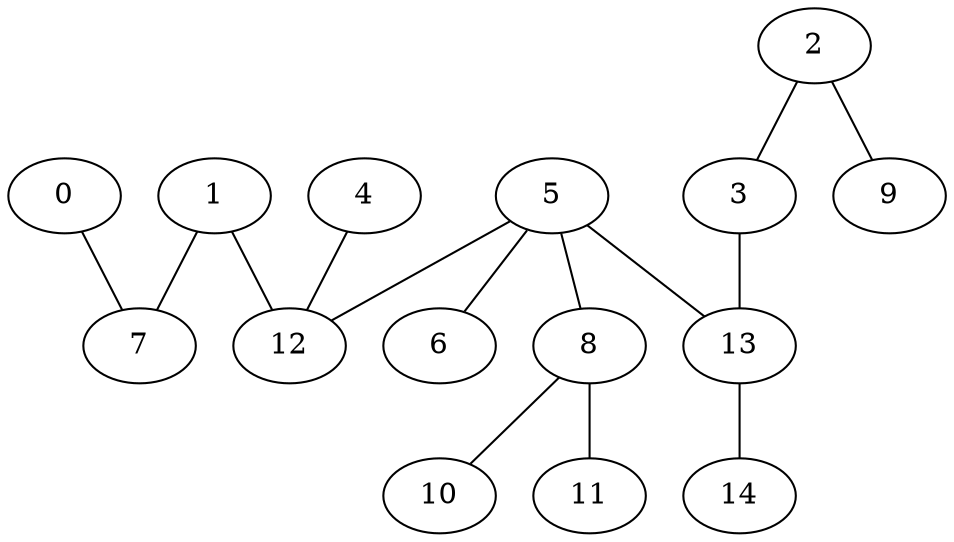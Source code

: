 graph {
    0 [ label = "0" ]
    1 [ label = "1" ]
    2 [ label = "2" ]
    3 [ label = "3" ]
    4 [ label = "4" ]
    5 [ label = "5" ]
    6 [ label = "6" ]
    7 [ label = "7" ]
    8 [ label = "8" ]
    9 [ label = "9" ]
    10 [ label = "10" ]
    11 [ label = "11" ]
    12 [ label = "12" ]
    13 [ label = "13" ]
    14 [ label = "14" ]
    0 -- 7 [ ]
    1 -- 7 [ ]
    1 -- 12 [ ]
    2 -- 3 [ ]
    2 -- 9 [ ]
    3 -- 13 [ ]
    4 -- 12 [ ]
    5 -- 13 [ ]
    5 -- 12 [ ]
    5 -- 8 [ ]
    5 -- 6 [ ]
    8 -- 10 [ ]
    8 -- 11 [ ]
    13 -- 14 [ ]
}

